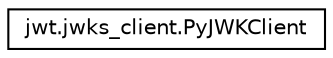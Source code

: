 digraph "Graphical Class Hierarchy"
{
 // LATEX_PDF_SIZE
  edge [fontname="Helvetica",fontsize="10",labelfontname="Helvetica",labelfontsize="10"];
  node [fontname="Helvetica",fontsize="10",shape=record];
  rankdir="LR";
  Node0 [label="jwt.jwks_client.PyJWKClient",height=0.2,width=0.4,color="black", fillcolor="white", style="filled",URL="$classjwt_1_1jwks__client_1_1PyJWKClient.html",tooltip=" "];
}

